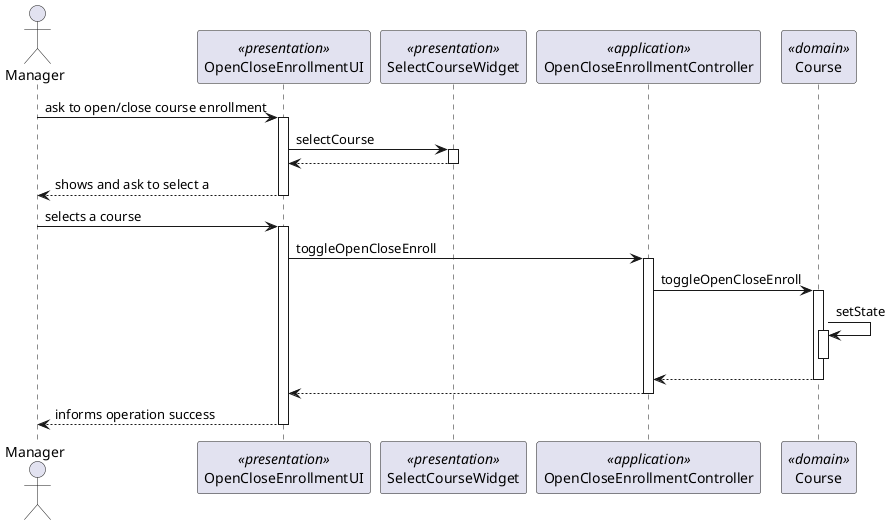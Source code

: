 @startuml
Actor Manager as Actor
participant OpenCloseEnrollmentUI as OpenCloseEnrollmentUI <<presentation>>
participant SelectCourseWidget as SelectCourseWidget <<presentation>>
participant OpenCloseEnrollmentController as OpenCloseEnrollmentController <<application>>
participant Course as Course <<domain>>

Actor -> OpenCloseEnrollmentUI : ask to open/close course enrollment
activate OpenCloseEnrollmentUI
OpenCloseEnrollmentUI -> SelectCourseWidget : selectCourse
activate SelectCourseWidget
SelectCourseWidget --> OpenCloseEnrollmentUI
deactivate SelectCourseWidget
OpenCloseEnrollmentUI --> Actor : shows and ask to select a
deactivate OpenCloseEnrollmentUI
Actor -> OpenCloseEnrollmentUI : selects a course
activate OpenCloseEnrollmentUI
OpenCloseEnrollmentUI -> OpenCloseEnrollmentController : toggleOpenCloseEnroll
activate OpenCloseEnrollmentController
OpenCloseEnrollmentController -> Course : toggleOpenCloseEnroll
activate Course
Course -> Course : setState
activate Course
deactivate Course
Course --> OpenCloseEnrollmentController
deactivate Course
OpenCloseEnrollmentController --> OpenCloseEnrollmentUI
deactivate OpenCloseEnrollmentController
return informs operation success
@enduml